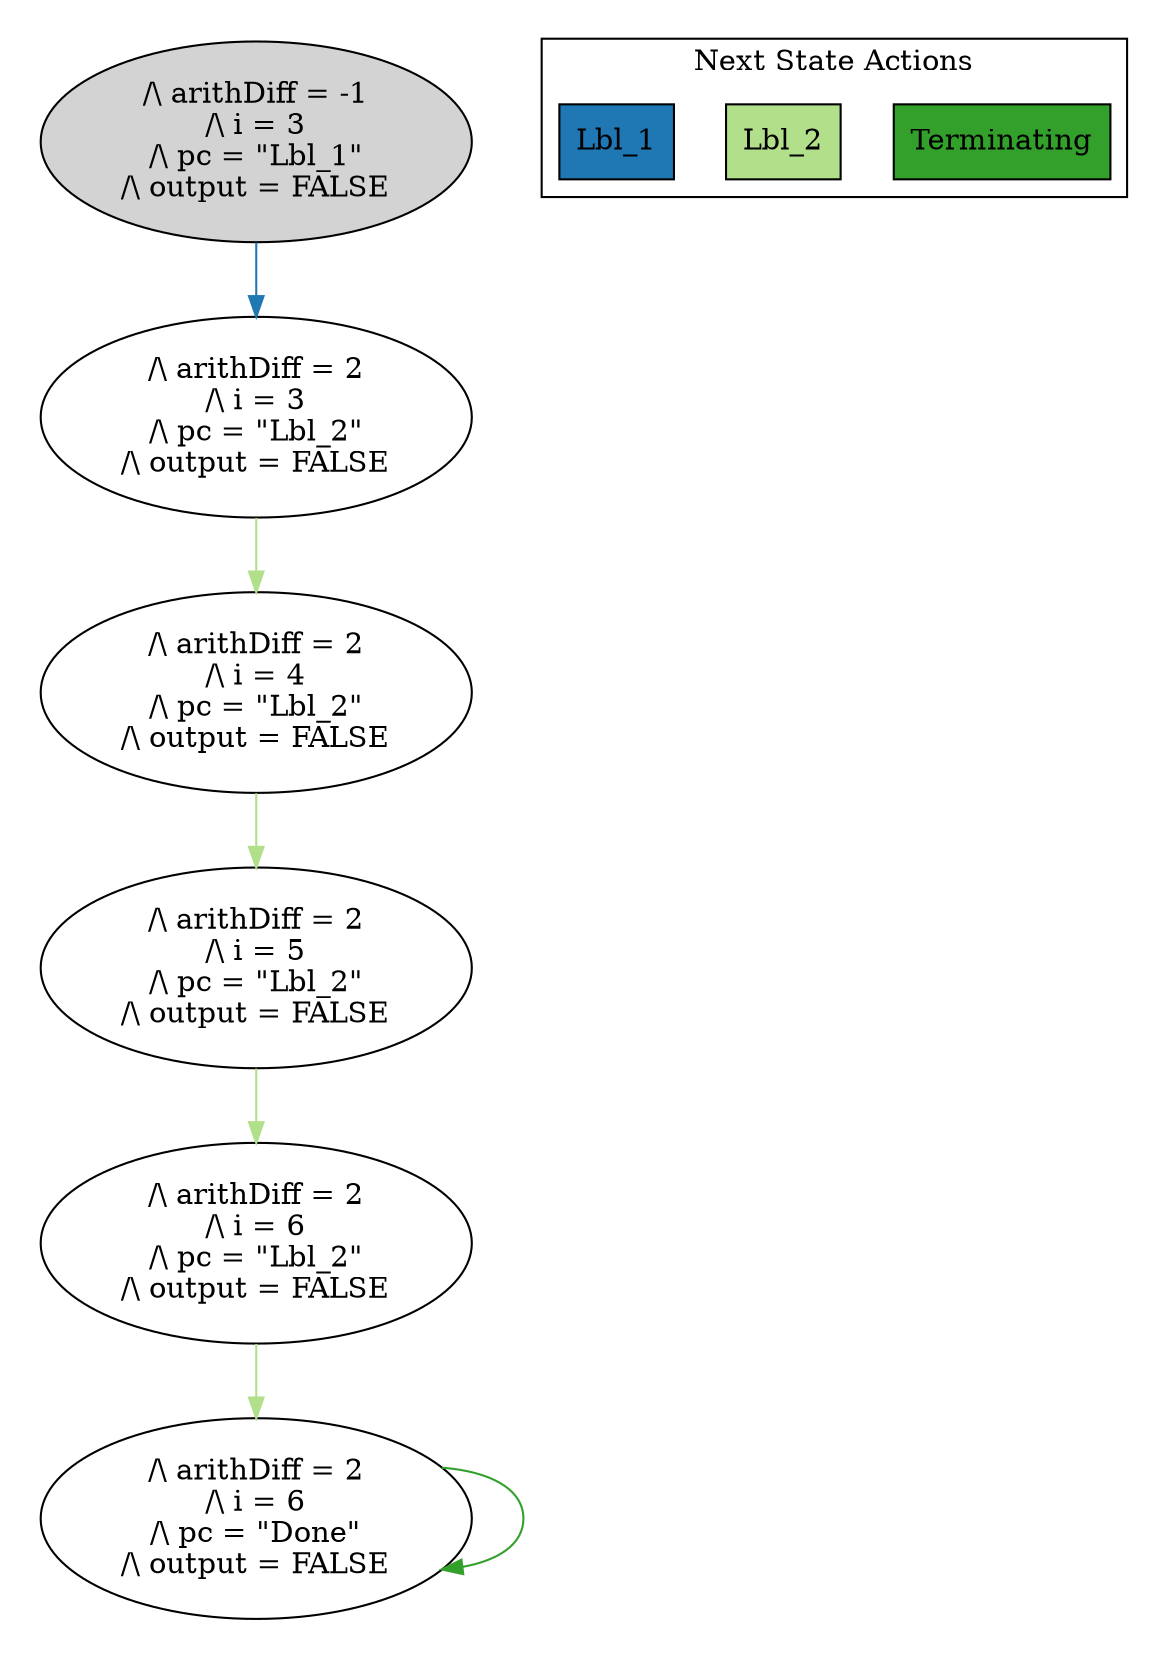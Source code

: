 strict digraph DiskGraph {
edge [colorscheme="paired12"]
nodesep=0.35;
subgraph cluster_graph {
color="white";
-8995683653714061938 [label="/\\ arithDiff = -1\n/\\ i = 3\n/\\ pc = \"Lbl_1\"\n/\\ output = FALSE",style = filled]
-8995683653714061938 -> 1199409435713110075 [label="",color="2",fontcolor="2"];
1199409435713110075 [label="/\\ arithDiff = 2\n/\\ i = 3\n/\\ pc = \"Lbl_2\"\n/\\ output = FALSE"];
1199409435713110075 -> 2422004086115888031 [label="",color="3",fontcolor="3"];
2422004086115888031 [label="/\\ arithDiff = 2\n/\\ i = 4\n/\\ pc = \"Lbl_2\"\n/\\ output = FALSE"];
2422004086115888031 -> 4805920110632318466 [label="",color="3",fontcolor="3"];
4805920110632318466 [label="/\\ arithDiff = 2\n/\\ i = 5\n/\\ pc = \"Lbl_2\"\n/\\ output = FALSE"];
4805920110632318466 -> -1746853600865824603 [label="",color="3",fontcolor="3"];
-1746853600865824603 [label="/\\ arithDiff = 2\n/\\ i = 6\n/\\ pc = \"Lbl_2\"\n/\\ output = FALSE"];
-1746853600865824603 -> 8166426148113934116 [label="",color="3",fontcolor="3"];
8166426148113934116 [label="/\\ arithDiff = 2\n/\\ i = 6\n/\\ pc = \"Done\"\n/\\ output = FALSE"];
8166426148113934116 -> 8166426148113934116 [label="",color="4",fontcolor="4"];
{rank = same; -8995683653714061938;}
{rank = same; 1199409435713110075;}
{rank = same; 2422004086115888031;}
{rank = same; 4805920110632318466;}
{rank = same; -1746853600865824603;}
{rank = same; 8166426148113934116;}
}
subgraph cluster_legend {graph[style=bold];label = "Next State Actions" style="solid"
node [ labeljust="l",colorscheme="paired12",style=filled,shape=record ]
Terminating [label="Terminating",fillcolor=4]
Lbl_2 [label="Lbl_2",fillcolor=3]
Lbl_1 [label="Lbl_1",fillcolor=2]
}}